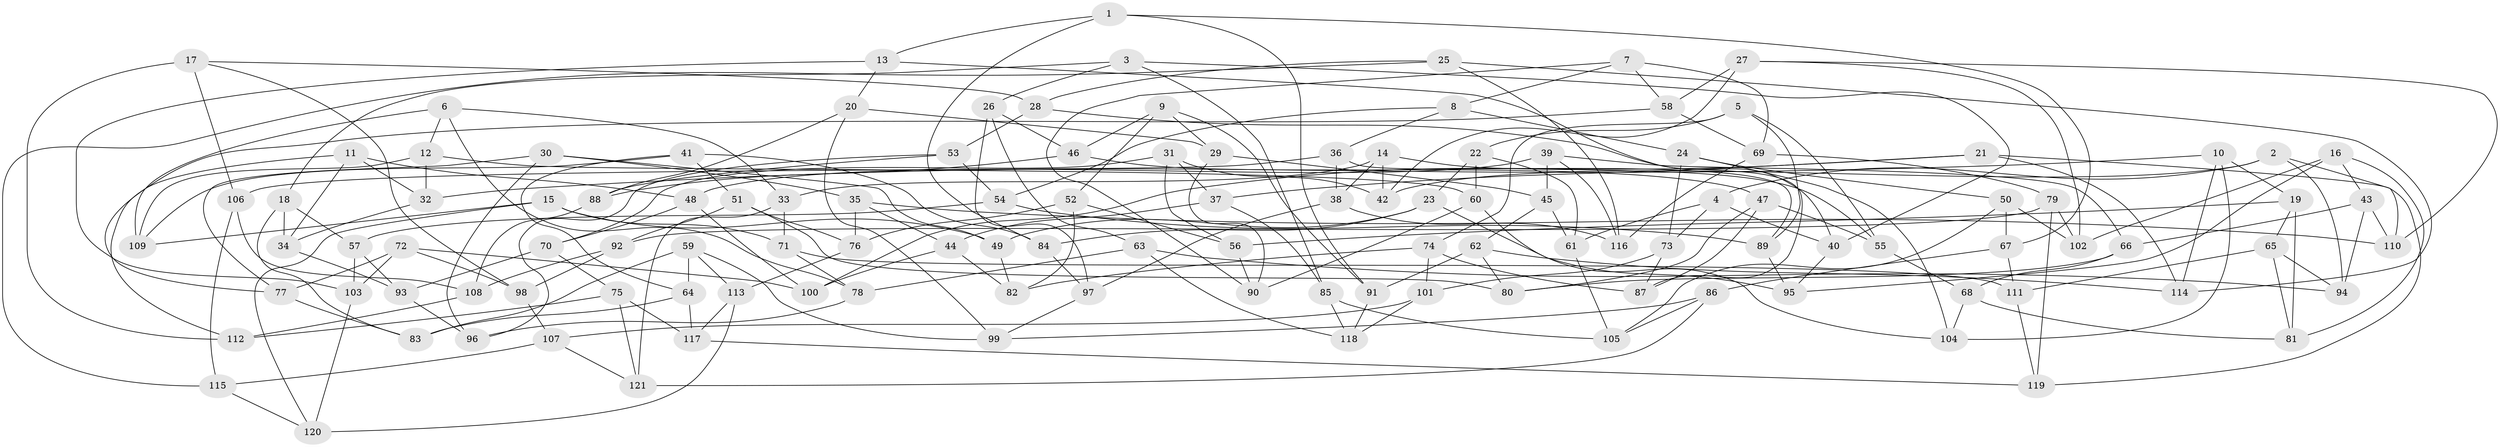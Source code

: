 // coarse degree distribution, {6: 0.56, 4: 0.36, 3: 0.02666666666666667, 5: 0.05333333333333334}
// Generated by graph-tools (version 1.1) at 2025/42/03/06/25 10:42:20]
// undirected, 121 vertices, 242 edges
graph export_dot {
graph [start="1"]
  node [color=gray90,style=filled];
  1;
  2;
  3;
  4;
  5;
  6;
  7;
  8;
  9;
  10;
  11;
  12;
  13;
  14;
  15;
  16;
  17;
  18;
  19;
  20;
  21;
  22;
  23;
  24;
  25;
  26;
  27;
  28;
  29;
  30;
  31;
  32;
  33;
  34;
  35;
  36;
  37;
  38;
  39;
  40;
  41;
  42;
  43;
  44;
  45;
  46;
  47;
  48;
  49;
  50;
  51;
  52;
  53;
  54;
  55;
  56;
  57;
  58;
  59;
  60;
  61;
  62;
  63;
  64;
  65;
  66;
  67;
  68;
  69;
  70;
  71;
  72;
  73;
  74;
  75;
  76;
  77;
  78;
  79;
  80;
  81;
  82;
  83;
  84;
  85;
  86;
  87;
  88;
  89;
  90;
  91;
  92;
  93;
  94;
  95;
  96;
  97;
  98;
  99;
  100;
  101;
  102;
  103;
  104;
  105;
  106;
  107;
  108;
  109;
  110;
  111;
  112;
  113;
  114;
  115;
  116;
  117;
  118;
  119;
  120;
  121;
  1 -- 84;
  1 -- 13;
  1 -- 91;
  1 -- 67;
  2 -- 4;
  2 -- 42;
  2 -- 110;
  2 -- 94;
  3 -- 85;
  3 -- 18;
  3 -- 26;
  3 -- 40;
  4 -- 61;
  4 -- 73;
  4 -- 40;
  5 -- 89;
  5 -- 55;
  5 -- 22;
  5 -- 74;
  6 -- 33;
  6 -- 12;
  6 -- 109;
  6 -- 78;
  7 -- 8;
  7 -- 90;
  7 -- 58;
  7 -- 69;
  8 -- 36;
  8 -- 54;
  8 -- 24;
  9 -- 91;
  9 -- 52;
  9 -- 29;
  9 -- 46;
  10 -- 32;
  10 -- 104;
  10 -- 114;
  10 -- 19;
  11 -- 48;
  11 -- 32;
  11 -- 112;
  11 -- 34;
  12 -- 32;
  12 -- 60;
  12 -- 109;
  13 -- 87;
  13 -- 20;
  13 -- 103;
  14 -- 55;
  14 -- 38;
  14 -- 42;
  14 -- 33;
  15 -- 71;
  15 -- 120;
  15 -- 109;
  15 -- 49;
  16 -- 81;
  16 -- 95;
  16 -- 102;
  16 -- 43;
  17 -- 28;
  17 -- 98;
  17 -- 106;
  17 -- 112;
  18 -- 57;
  18 -- 34;
  18 -- 83;
  19 -- 56;
  19 -- 81;
  19 -- 65;
  20 -- 88;
  20 -- 99;
  20 -- 29;
  21 -- 37;
  21 -- 100;
  21 -- 114;
  21 -- 119;
  22 -- 23;
  22 -- 61;
  22 -- 60;
  23 -- 84;
  23 -- 49;
  23 -- 95;
  24 -- 73;
  24 -- 50;
  24 -- 104;
  25 -- 116;
  25 -- 114;
  25 -- 115;
  25 -- 28;
  26 -- 97;
  26 -- 63;
  26 -- 46;
  27 -- 110;
  27 -- 42;
  27 -- 102;
  27 -- 58;
  28 -- 53;
  28 -- 40;
  29 -- 45;
  29 -- 90;
  30 -- 35;
  30 -- 96;
  30 -- 77;
  30 -- 49;
  31 -- 37;
  31 -- 42;
  31 -- 70;
  31 -- 56;
  32 -- 34;
  33 -- 121;
  33 -- 71;
  34 -- 93;
  35 -- 76;
  35 -- 44;
  35 -- 110;
  36 -- 106;
  36 -- 38;
  36 -- 89;
  37 -- 85;
  37 -- 44;
  38 -- 97;
  38 -- 116;
  39 -- 45;
  39 -- 66;
  39 -- 116;
  39 -- 48;
  40 -- 95;
  41 -- 109;
  41 -- 64;
  41 -- 51;
  41 -- 84;
  43 -- 66;
  43 -- 94;
  43 -- 110;
  44 -- 82;
  44 -- 100;
  45 -- 61;
  45 -- 62;
  46 -- 47;
  46 -- 88;
  47 -- 87;
  47 -- 80;
  47 -- 55;
  48 -- 70;
  48 -- 100;
  49 -- 82;
  50 -- 105;
  50 -- 67;
  50 -- 102;
  51 -- 76;
  51 -- 92;
  51 -- 80;
  52 -- 82;
  52 -- 56;
  52 -- 76;
  53 -- 96;
  53 -- 88;
  53 -- 54;
  54 -- 57;
  54 -- 89;
  55 -- 68;
  56 -- 90;
  57 -- 103;
  57 -- 93;
  58 -- 69;
  58 -- 77;
  59 -- 113;
  59 -- 64;
  59 -- 99;
  59 -- 83;
  60 -- 104;
  60 -- 90;
  61 -- 105;
  62 -- 91;
  62 -- 114;
  62 -- 80;
  63 -- 78;
  63 -- 94;
  63 -- 118;
  64 -- 83;
  64 -- 117;
  65 -- 94;
  65 -- 81;
  65 -- 111;
  66 -- 80;
  66 -- 68;
  67 -- 111;
  67 -- 86;
  68 -- 104;
  68 -- 81;
  69 -- 116;
  69 -- 79;
  70 -- 75;
  70 -- 93;
  71 -- 111;
  71 -- 78;
  72 -- 103;
  72 -- 77;
  72 -- 98;
  72 -- 100;
  73 -- 101;
  73 -- 87;
  74 -- 87;
  74 -- 101;
  74 -- 82;
  75 -- 117;
  75 -- 112;
  75 -- 121;
  76 -- 113;
  77 -- 83;
  78 -- 96;
  79 -- 119;
  79 -- 92;
  79 -- 102;
  84 -- 97;
  85 -- 118;
  85 -- 105;
  86 -- 99;
  86 -- 105;
  86 -- 121;
  88 -- 108;
  89 -- 95;
  91 -- 118;
  92 -- 98;
  92 -- 108;
  93 -- 96;
  97 -- 99;
  98 -- 107;
  101 -- 118;
  101 -- 107;
  103 -- 120;
  106 -- 115;
  106 -- 108;
  107 -- 115;
  107 -- 121;
  108 -- 112;
  111 -- 119;
  113 -- 120;
  113 -- 117;
  115 -- 120;
  117 -- 119;
}

